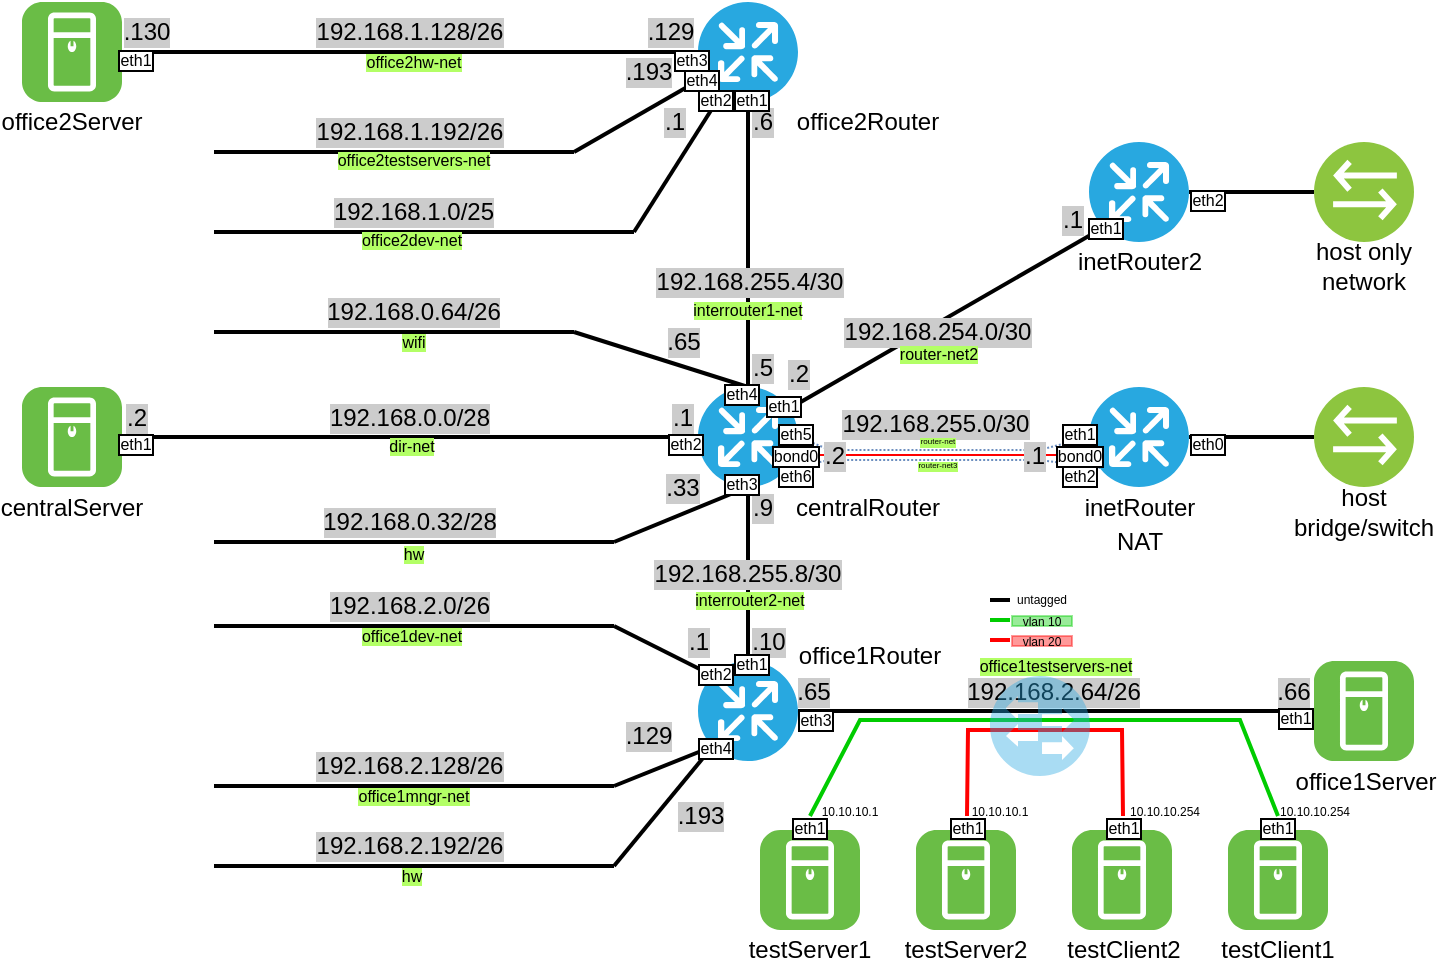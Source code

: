 <mxfile version="11.1.4" type="device"><diagram id="wCOB7Mn3mTyxz99wzJZy" name="Page-1"><mxGraphModel dx="434" dy="327" grid="1" gridSize="5" guides="1" tooltips="1" connect="0" arrows="0" fold="1" page="1" pageScale="1" pageWidth="1169" pageHeight="827" math="0" shadow="0"><root><mxCell id="0"/><mxCell id="1" parent="0"/><mxCell id="ymApKra3f3YogLRzoqyL-28" style="rounded=0;orthogonalLoop=1;jettySize=auto;html=1;exitX=0.9;exitY=0.814;exitDx=0;exitDy=0;exitPerimeter=0;endArrow=none;endFill=0;strokeWidth=1;dashed=1;dashPattern=1 1;fillColor=#dae8fc;strokeColor=#6c8ebf;" parent="1" source="hw27MBPAoqrl_ZvKj2Mf-2" edge="1"><mxGeometry relative="1" as="geometry"><mxPoint x="626.5" y="428.5" as="sourcePoint"/><mxPoint x="775" y="429" as="targetPoint"/><Array as="points"><mxPoint x="640" y="425"/><mxPoint x="745" y="425"/></Array></mxGeometry></mxCell><mxCell id="ymApKra3f3YogLRzoqyL-32" value="" style="endArrow=none;html=1;strokeColor=#FF0000;strokeWidth=1;fontSize=4;" parent="1" source="ymApKra3f3YogLRzoqyL-30" target="ymApKra3f3YogLRzoqyL-31" edge="1"><mxGeometry width="50" height="50" relative="1" as="geometry"><mxPoint x="695" y="485" as="sourcePoint"/><mxPoint x="745" y="435" as="targetPoint"/></mxGeometry></mxCell><mxCell id="hw27MBPAoqrl_ZvKj2Mf-47" style="edgeStyle=none;rounded=0;orthogonalLoop=1;jettySize=auto;html=1;endArrow=none;endFill=0;strokeWidth=2;exitX=0.145;exitY=0.145;exitDx=0;exitDy=0;exitPerimeter=0;" parent="1" source="hw27MBPAoqrl_ZvKj2Mf-4" edge="1"><mxGeometry relative="1" as="geometry"><mxPoint x="532" y="508" as="targetPoint"/><mxPoint x="532" y="468" as="sourcePoint"/></mxGeometry></mxCell><mxCell id="hw27MBPAoqrl_ZvKj2Mf-16" style="edgeStyle=none;rounded=0;orthogonalLoop=1;jettySize=auto;html=1;exitX=1;exitY=0.5;exitDx=0;exitDy=0;exitPerimeter=0;entryX=0;entryY=0.5;entryDx=0;entryDy=0;endArrow=none;endFill=0;strokeWidth=2;" parent="1" source="hw27MBPAoqrl_ZvKj2Mf-1" target="hw27MBPAoqrl_ZvKj2Mf-15" edge="1"><mxGeometry relative="1" as="geometry"/></mxCell><mxCell id="hw27MBPAoqrl_ZvKj2Mf-1" value="" style="verticalLabelPosition=bottom;html=1;fillColor=#28A8E0;verticalAlign=top;points=[[0.145,0.145,0],[0.856,0.145,0],[0.855,0.855,0],[0.145,0.855,0],[0.5,0,0], [1,0.5,0], [0.5,1,0],[0,0.5,0]];pointerEvents=1;align=center;shape=mxgraph.cisco_safe.capability.routing;" parent="1" vertex="1"><mxGeometry x="769.5" y="388.5" width="50" height="50" as="geometry"/></mxCell><mxCell id="hw27MBPAoqrl_ZvKj2Mf-8" style="rounded=0;orthogonalLoop=1;jettySize=auto;html=1;exitX=1;exitY=0.5;exitDx=0;exitDy=0;exitPerimeter=0;entryX=0;entryY=0.5;entryDx=0;entryDy=0;entryPerimeter=0;endArrow=none;endFill=0;strokeWidth=1;dashed=1;dashPattern=1 1;fillColor=#dae8fc;strokeColor=#6c8ebf;" parent="1" source="hw27MBPAoqrl_ZvKj2Mf-2" target="hw27MBPAoqrl_ZvKj2Mf-1" edge="1"><mxGeometry relative="1" as="geometry"><Array as="points"><mxPoint x="640" y="420"/><mxPoint x="745" y="420"/></Array></mxGeometry></mxCell><mxCell id="hw27MBPAoqrl_ZvKj2Mf-9" style="edgeStyle=none;rounded=0;orthogonalLoop=1;jettySize=auto;html=1;exitX=0.5;exitY=0;exitDx=0;exitDy=0;exitPerimeter=0;entryX=0.5;entryY=1;entryDx=0;entryDy=0;entryPerimeter=0;endArrow=none;endFill=0;strokeWidth=2;" parent="1" source="hw27MBPAoqrl_ZvKj2Mf-2" target="hw27MBPAoqrl_ZvKj2Mf-3" edge="1"><mxGeometry relative="1" as="geometry"/></mxCell><mxCell id="hw27MBPAoqrl_ZvKj2Mf-10" style="edgeStyle=none;rounded=0;orthogonalLoop=1;jettySize=auto;html=1;exitX=0.5;exitY=1;exitDx=0;exitDy=0;exitPerimeter=0;entryX=0.5;entryY=0;entryDx=0;entryDy=0;entryPerimeter=0;endArrow=none;endFill=0;strokeWidth=2;" parent="1" source="hw27MBPAoqrl_ZvKj2Mf-2" target="hw27MBPAoqrl_ZvKj2Mf-4" edge="1"><mxGeometry relative="1" as="geometry"/></mxCell><mxCell id="hw27MBPAoqrl_ZvKj2Mf-11" style="edgeStyle=none;rounded=0;orthogonalLoop=1;jettySize=auto;html=1;exitX=0;exitY=0.5;exitDx=0;exitDy=0;exitPerimeter=0;entryX=1;entryY=0.5;entryDx=0;entryDy=0;entryPerimeter=0;endArrow=none;endFill=0;strokeWidth=2;" parent="1" source="hw27MBPAoqrl_ZvKj2Mf-2" target="hw27MBPAoqrl_ZvKj2Mf-5" edge="1"><mxGeometry relative="1" as="geometry"/></mxCell><mxCell id="hw27MBPAoqrl_ZvKj2Mf-39" style="edgeStyle=none;rounded=0;orthogonalLoop=1;jettySize=auto;html=1;endArrow=none;endFill=0;strokeWidth=2;exitX=0.5;exitY=0;exitDx=0;exitDy=0;exitPerimeter=0;" parent="1" source="hw27MBPAoqrl_ZvKj2Mf-2" edge="1"><mxGeometry relative="1" as="geometry"><mxPoint x="512" y="361" as="targetPoint"/></mxGeometry></mxCell><mxCell id="hw27MBPAoqrl_ZvKj2Mf-40" style="edgeStyle=none;rounded=0;orthogonalLoop=1;jettySize=auto;html=1;endArrow=none;endFill=0;strokeWidth=2;exitX=0.5;exitY=1;exitDx=0;exitDy=0;exitPerimeter=0;" parent="1" source="hw27MBPAoqrl_ZvKj2Mf-2" edge="1"><mxGeometry relative="1" as="geometry"><mxPoint x="532" y="466" as="targetPoint"/></mxGeometry></mxCell><mxCell id="31sORAovR5N-YYsuHTRW-7" style="edgeStyle=none;rounded=0;orthogonalLoop=1;jettySize=auto;html=1;endArrow=none;endFill=0;strokeWidth=2;entryX=0.145;entryY=0.855;entryDx=0;entryDy=0;entryPerimeter=0;exitX=0.352;exitY=0.903;exitDx=0;exitDy=0;exitPerimeter=0;" parent="1" source="hw27MBPAoqrl_ZvKj2Mf-78" target="31sORAovR5N-YYsuHTRW-1" edge="1"><mxGeometry relative="1" as="geometry"><mxPoint x="635" y="385" as="targetPoint"/></mxGeometry></mxCell><mxCell id="hw27MBPAoqrl_ZvKj2Mf-2" value="" style="verticalLabelPosition=bottom;html=1;fillColor=#28A8E0;verticalAlign=top;points=[[0.145,0.145,0],[0.856,0.145,0],[0.855,0.855,0],[0.145,0.855,0],[0.5,0,0], [1,0.5,0], [0.5,1,0],[0,0.5,0]];pointerEvents=1;align=center;shape=mxgraph.cisco_safe.capability.routing;" parent="1" vertex="1"><mxGeometry x="574" y="388.5" width="50" height="50" as="geometry"/></mxCell><mxCell id="hw27MBPAoqrl_ZvKj2Mf-13" style="edgeStyle=none;rounded=0;orthogonalLoop=1;jettySize=auto;html=1;exitX=0;exitY=0.5;exitDx=0;exitDy=0;exitPerimeter=0;entryX=1;entryY=0.5;entryDx=0;entryDy=0;entryPerimeter=0;endArrow=none;endFill=0;strokeWidth=2;" parent="1" source="hw27MBPAoqrl_ZvKj2Mf-3" target="hw27MBPAoqrl_ZvKj2Mf-6" edge="1"><mxGeometry relative="1" as="geometry"/></mxCell><mxCell id="hw27MBPAoqrl_ZvKj2Mf-3" value="" style="verticalLabelPosition=bottom;html=1;fillColor=#28A8E0;verticalAlign=top;points=[[0.145,0.145,0],[0.856,0.145,0],[0.855,0.855,0],[0.145,0.855,0],[0.5,0,0], [1,0.5,0], [0.5,1,0],[0,0.5,0]];pointerEvents=1;align=center;shape=mxgraph.cisco_safe.capability.routing;" parent="1" vertex="1"><mxGeometry x="574" y="196" width="50" height="50" as="geometry"/></mxCell><mxCell id="hw27MBPAoqrl_ZvKj2Mf-12" style="edgeStyle=none;rounded=0;orthogonalLoop=1;jettySize=auto;html=1;exitX=1;exitY=0.5;exitDx=0;exitDy=0;exitPerimeter=0;endArrow=none;endFill=0;strokeWidth=2;entryX=0;entryY=0.5;entryDx=0;entryDy=0;entryPerimeter=0;" parent="1" source="hw27MBPAoqrl_ZvKj2Mf-4" target="hw27MBPAoqrl_ZvKj2Mf-7" edge="1"><mxGeometry relative="1" as="geometry"><mxPoint x="715" y="550" as="targetPoint"/></mxGeometry></mxCell><mxCell id="hw27MBPAoqrl_ZvKj2Mf-4" value="" style="verticalLabelPosition=bottom;html=1;fillColor=#28A8E0;verticalAlign=top;points=[[0.145,0.145,0],[0.856,0.145,0],[0.855,0.855,0],[0.145,0.855,0],[0.5,0,0], [1,0.5,0], [0.5,1,0],[0,0.5,0]];pointerEvents=1;align=center;shape=mxgraph.cisco_safe.capability.routing;" parent="1" vertex="1"><mxGeometry x="574" y="525.5" width="50" height="50" as="geometry"/></mxCell><mxCell id="hw27MBPAoqrl_ZvKj2Mf-5" value="" style="verticalLabelPosition=bottom;html=1;fillColor=#6ABD46;verticalAlign=top;align=center;points=[[0.06,0.06,0],[0.94,0.06,0],[0.94,0.94,0],[0.06,0.94,0],[0.25,0,0],[0.5,0,0],[0.75,0,0],[1,0.25,0],[1,0.5,0],[1,0.75,0],[0.75,1,0],[0.5,1,0],[0.25,1,0],[0,0.75,0],[0,0.5,0],[0,0.25,0]];pointerEvents=1;shape=mxgraph.cisco_safe.architecture.server;" parent="1" vertex="1"><mxGeometry x="236" y="388.5" width="50" height="50" as="geometry"/></mxCell><mxCell id="hw27MBPAoqrl_ZvKj2Mf-6" value="" style="verticalLabelPosition=bottom;html=1;fillColor=#6ABD46;verticalAlign=top;align=center;points=[[0.06,0.06,0],[0.94,0.06,0],[0.94,0.94,0],[0.06,0.94,0],[0.25,0,0],[0.5,0,0],[0.75,0,0],[1,0.25,0],[1,0.5,0],[1,0.75,0],[0.75,1,0],[0.5,1,0],[0.25,1,0],[0,0.75,0],[0,0.5,0],[0,0.25,0]];pointerEvents=1;shape=mxgraph.cisco_safe.architecture.server;" parent="1" vertex="1"><mxGeometry x="236" y="196" width="50" height="50" as="geometry"/></mxCell><mxCell id="hw27MBPAoqrl_ZvKj2Mf-7" value="" style="verticalLabelPosition=bottom;html=1;fillColor=#6ABD46;verticalAlign=top;align=center;points=[[0.06,0.06,0],[0.94,0.06,0],[0.94,0.94,0],[0.06,0.94,0],[0.25,0,0],[0.5,0,0],[0.75,0,0],[1,0.25,0],[1,0.5,0],[1,0.75,0],[0.75,1,0],[0.5,1,0],[0.25,1,0],[0,0.75,0],[0,0.5,0],[0,0.25,0]];pointerEvents=1;shape=mxgraph.cisco_safe.architecture.server;" parent="1" vertex="1"><mxGeometry x="882" y="525.5" width="50" height="50" as="geometry"/></mxCell><mxCell id="hw27MBPAoqrl_ZvKj2Mf-15" value="" style="aspect=fixed;perimeter=ellipsePerimeter;html=1;align=center;shadow=0;dashed=0;fontColor=#4277BB;labelBackgroundColor=#ffffff;fontSize=12;spacingTop=3;image;image=img/lib/ibm/vpc/Bridge.svg;" parent="1" vertex="1"><mxGeometry x="882" y="388.5" width="50" height="50" as="geometry"/></mxCell><mxCell id="hw27MBPAoqrl_ZvKj2Mf-17" value="inetRouter" style="text;html=1;strokeColor=none;fillColor=none;align=center;verticalAlign=middle;whiteSpace=wrap;rounded=0;" parent="1" vertex="1"><mxGeometry x="759.5" y="438.5" width="70" height="20" as="geometry"/></mxCell><mxCell id="hw27MBPAoqrl_ZvKj2Mf-18" value="centralRouter" style="text;html=1;strokeColor=none;fillColor=none;align=center;verticalAlign=middle;whiteSpace=wrap;rounded=0;" parent="1" vertex="1"><mxGeometry x="624" y="438.5" width="70" height="20" as="geometry"/></mxCell><mxCell id="hw27MBPAoqrl_ZvKj2Mf-19" value="office1Router" style="text;html=1;strokeColor=none;fillColor=none;align=center;verticalAlign=middle;whiteSpace=wrap;rounded=0;" parent="1" vertex="1"><mxGeometry x="624.5" y="513" width="70" height="20" as="geometry"/></mxCell><mxCell id="hw27MBPAoqrl_ZvKj2Mf-20" value="office2Router" style="text;html=1;strokeColor=none;fillColor=none;align=center;verticalAlign=middle;whiteSpace=wrap;rounded=0;" parent="1" vertex="1"><mxGeometry x="624" y="246" width="70" height="20" as="geometry"/></mxCell><mxCell id="hw27MBPAoqrl_ZvKj2Mf-21" value="centralServer" style="text;html=1;strokeColor=none;fillColor=none;align=center;verticalAlign=middle;whiteSpace=wrap;rounded=0;" parent="1" vertex="1"><mxGeometry x="226" y="438.5" width="70" height="20" as="geometry"/></mxCell><mxCell id="hw27MBPAoqrl_ZvKj2Mf-22" value="office2Server" style="text;html=1;strokeColor=none;fillColor=none;align=center;verticalAlign=middle;whiteSpace=wrap;rounded=0;" parent="1" vertex="1"><mxGeometry x="226" y="246" width="70" height="20" as="geometry"/></mxCell><mxCell id="hw27MBPAoqrl_ZvKj2Mf-23" value="office1Server" style="text;html=1;strokeColor=none;fillColor=none;align=center;verticalAlign=middle;whiteSpace=wrap;rounded=0;" parent="1" vertex="1"><mxGeometry x="873" y="575.5" width="70" height="20" as="geometry"/></mxCell><mxCell id="hw27MBPAoqrl_ZvKj2Mf-24" value="NAT" style="text;html=1;strokeColor=none;fillColor=none;align=center;verticalAlign=middle;whiteSpace=wrap;rounded=0;" parent="1" vertex="1"><mxGeometry x="759.5" y="456" width="70" height="20" as="geometry"/></mxCell><mxCell id="hw27MBPAoqrl_ZvKj2Mf-25" value="192.168.255.0/30" style="text;html=1;strokeColor=none;fillColor=none;align=center;verticalAlign=middle;whiteSpace=wrap;rounded=0;labelBackgroundColor=#CCCCCC;" parent="1" vertex="1"><mxGeometry x="642.5" y="396.5" width="100" height="20" as="geometry"/></mxCell><mxCell id="hw27MBPAoqrl_ZvKj2Mf-26" value=".1" style="text;html=1;strokeColor=none;fillColor=none;align=center;verticalAlign=middle;whiteSpace=wrap;rounded=0;labelBackgroundColor=#CCCCCC;" parent="1" vertex="1"><mxGeometry x="735" y="412.5" width="15" height="20" as="geometry"/></mxCell><mxCell id="hw27MBPAoqrl_ZvKj2Mf-28" value=".2" style="text;html=1;strokeColor=none;fillColor=none;align=center;verticalAlign=middle;whiteSpace=wrap;rounded=0;labelBackgroundColor=#CCCCCC;" parent="1" vertex="1"><mxGeometry x="635" y="412.5" width="15" height="20" as="geometry"/></mxCell><mxCell id="hw27MBPAoqrl_ZvKj2Mf-29" value="192.168.255.4/30" style="text;html=1;strokeColor=none;fillColor=none;align=center;verticalAlign=middle;whiteSpace=wrap;rounded=0;labelBackgroundColor=#CCCCCC;" parent="1" vertex="1"><mxGeometry x="549.5" y="326" width="100" height="20" as="geometry"/></mxCell><mxCell id="hw27MBPAoqrl_ZvKj2Mf-30" value="192.168.255.8/30" style="text;html=1;strokeColor=none;fillColor=none;align=center;verticalAlign=middle;whiteSpace=wrap;rounded=0;labelBackgroundColor=#CCCCCC;" parent="1" vertex="1"><mxGeometry x="549" y="472" width="100" height="20" as="geometry"/></mxCell><mxCell id="hw27MBPAoqrl_ZvKj2Mf-31" value=".5" style="text;html=1;strokeColor=none;fillColor=none;align=center;verticalAlign=middle;whiteSpace=wrap;rounded=0;labelBackgroundColor=#CCCCCC;" parent="1" vertex="1"><mxGeometry x="599" y="368.5" width="15" height="20" as="geometry"/></mxCell><mxCell id="hw27MBPAoqrl_ZvKj2Mf-32" value=".9" style="text;html=1;strokeColor=none;fillColor=none;align=center;verticalAlign=middle;whiteSpace=wrap;rounded=0;labelBackgroundColor=#CCCCCC;" parent="1" vertex="1"><mxGeometry x="599" y="438.5" width="15" height="20" as="geometry"/></mxCell><mxCell id="hw27MBPAoqrl_ZvKj2Mf-33" value=".10" style="text;html=1;strokeColor=none;fillColor=none;align=center;verticalAlign=middle;whiteSpace=wrap;rounded=0;labelBackgroundColor=#CCCCCC;" parent="1" vertex="1"><mxGeometry x="602" y="505.5" width="15" height="20" as="geometry"/></mxCell><mxCell id="hw27MBPAoqrl_ZvKj2Mf-34" value=".6" style="text;html=1;strokeColor=none;fillColor=none;align=center;verticalAlign=middle;whiteSpace=wrap;rounded=0;labelBackgroundColor=#CCCCCC;" parent="1" vertex="1"><mxGeometry x="599" y="246" width="15" height="20" as="geometry"/></mxCell><mxCell id="hw27MBPAoqrl_ZvKj2Mf-35" value=".1" style="text;html=1;strokeColor=none;fillColor=none;align=center;verticalAlign=middle;whiteSpace=wrap;rounded=0;labelBackgroundColor=#CCCCCC;" parent="1" vertex="1"><mxGeometry x="559" y="393.5" width="15" height="20" as="geometry"/></mxCell><mxCell id="hw27MBPAoqrl_ZvKj2Mf-36" value=".2" style="text;html=1;strokeColor=none;fillColor=none;align=center;verticalAlign=middle;whiteSpace=wrap;rounded=0;labelBackgroundColor=#CCCCCC;" parent="1" vertex="1"><mxGeometry x="286" y="393.5" width="15" height="20" as="geometry"/></mxCell><mxCell id="hw27MBPAoqrl_ZvKj2Mf-37" value="192.168.0.0/28" style="text;html=1;strokeColor=none;fillColor=none;align=center;verticalAlign=middle;whiteSpace=wrap;rounded=0;labelBackgroundColor=#CCCCCC;" parent="1" vertex="1"><mxGeometry x="380" y="396" width="100" height="15" as="geometry"/></mxCell><mxCell id="hw27MBPAoqrl_ZvKj2Mf-41" style="edgeStyle=none;rounded=0;orthogonalLoop=1;jettySize=auto;html=1;endArrow=none;endFill=0;strokeWidth=2;" parent="1" edge="1"><mxGeometry relative="1" as="geometry"><mxPoint x="332" y="361" as="targetPoint"/><mxPoint x="512" y="361" as="sourcePoint"/></mxGeometry></mxCell><mxCell id="hw27MBPAoqrl_ZvKj2Mf-42" style="edgeStyle=none;rounded=0;orthogonalLoop=1;jettySize=auto;html=1;endArrow=none;endFill=0;strokeWidth=2;" parent="1" edge="1"><mxGeometry relative="1" as="geometry"><mxPoint x="332" y="466" as="targetPoint"/><mxPoint x="532" y="466" as="sourcePoint"/></mxGeometry></mxCell><mxCell id="hw27MBPAoqrl_ZvKj2Mf-43" value="192.168.0.32/28" style="text;html=1;strokeColor=none;fillColor=none;align=center;verticalAlign=middle;whiteSpace=wrap;rounded=0;labelBackgroundColor=#CCCCCC;" parent="1" vertex="1"><mxGeometry x="380" y="446" width="100" height="20" as="geometry"/></mxCell><mxCell id="hw27MBPAoqrl_ZvKj2Mf-44" value="192.168.0.64/26" style="text;html=1;strokeColor=none;fillColor=none;align=center;verticalAlign=middle;whiteSpace=wrap;rounded=0;labelBackgroundColor=#CCCCCC;" parent="1" vertex="1"><mxGeometry x="382" y="341" width="100" height="20" as="geometry"/></mxCell><mxCell id="hw27MBPAoqrl_ZvKj2Mf-45" value=".33" style="text;html=1;strokeColor=none;fillColor=none;align=center;verticalAlign=middle;whiteSpace=wrap;rounded=0;labelBackgroundColor=#CCCCCC;" parent="1" vertex="1"><mxGeometry x="559" y="428.5" width="15" height="20" as="geometry"/></mxCell><mxCell id="hw27MBPAoqrl_ZvKj2Mf-46" value=".65" style="text;html=1;strokeColor=none;fillColor=none;align=center;verticalAlign=middle;whiteSpace=wrap;rounded=0;labelBackgroundColor=#CCCCCC;" parent="1" vertex="1"><mxGeometry x="557.5" y="356" width="18" height="20" as="geometry"/></mxCell><mxCell id="hw27MBPAoqrl_ZvKj2Mf-48" value="192.168.2.64/26" style="text;html=1;strokeColor=none;fillColor=none;align=center;verticalAlign=middle;whiteSpace=wrap;rounded=0;labelBackgroundColor=#CCCCCC;" parent="1" vertex="1"><mxGeometry x="702" y="530.5" width="100" height="20" as="geometry"/></mxCell><mxCell id="hw27MBPAoqrl_ZvKj2Mf-49" value=".65" style="text;html=1;strokeColor=none;fillColor=none;align=center;verticalAlign=middle;whiteSpace=wrap;rounded=0;labelBackgroundColor=#CCCCCC;" parent="1" vertex="1"><mxGeometry x="621.5" y="531" width="20" height="20" as="geometry"/></mxCell><mxCell id="hw27MBPAoqrl_ZvKj2Mf-50" value=".66" style="text;html=1;strokeColor=none;fillColor=none;align=center;verticalAlign=middle;whiteSpace=wrap;rounded=0;labelBackgroundColor=#CCCCCC;" parent="1" vertex="1"><mxGeometry x="862" y="531" width="20" height="20" as="geometry"/></mxCell><mxCell id="hw27MBPAoqrl_ZvKj2Mf-51" style="edgeStyle=none;rounded=0;orthogonalLoop=1;jettySize=auto;html=1;endArrow=none;endFill=0;strokeWidth=2;" parent="1" edge="1"><mxGeometry relative="1" as="geometry"><mxPoint x="332" y="508" as="targetPoint"/><mxPoint x="532" y="508" as="sourcePoint"/></mxGeometry></mxCell><mxCell id="hw27MBPAoqrl_ZvKj2Mf-52" value="192.168.2.0/26" style="text;html=1;strokeColor=none;fillColor=none;align=center;verticalAlign=middle;whiteSpace=wrap;rounded=0;labelBackgroundColor=#CCCCCC;" parent="1" vertex="1"><mxGeometry x="380" y="488" width="100" height="20" as="geometry"/></mxCell><mxCell id="hw27MBPAoqrl_ZvKj2Mf-53" value=".1" style="text;html=1;strokeColor=none;fillColor=none;align=center;verticalAlign=middle;whiteSpace=wrap;rounded=0;labelBackgroundColor=#CCCCCC;" parent="1" vertex="1"><mxGeometry x="566.5" y="505.5" width="15" height="20" as="geometry"/></mxCell><mxCell id="hw27MBPAoqrl_ZvKj2Mf-54" style="edgeStyle=none;rounded=0;orthogonalLoop=1;jettySize=auto;html=1;endArrow=none;endFill=0;strokeWidth=2;exitX=0.145;exitY=0.855;exitDx=0;exitDy=0;exitPerimeter=0;" parent="1" source="hw27MBPAoqrl_ZvKj2Mf-4" edge="1"><mxGeometry relative="1" as="geometry"><mxPoint x="532" y="588" as="targetPoint"/><mxPoint x="562" y="568" as="sourcePoint"/></mxGeometry></mxCell><mxCell id="hw27MBPAoqrl_ZvKj2Mf-55" style="edgeStyle=none;rounded=0;orthogonalLoop=1;jettySize=auto;html=1;endArrow=none;endFill=0;strokeWidth=2;" parent="1" edge="1"><mxGeometry relative="1" as="geometry"><mxPoint x="332" y="588" as="targetPoint"/><mxPoint x="532" y="588" as="sourcePoint"/></mxGeometry></mxCell><mxCell id="hw27MBPAoqrl_ZvKj2Mf-56" value="192.168.2.128/26" style="text;html=1;strokeColor=none;fillColor=none;align=center;verticalAlign=middle;whiteSpace=wrap;rounded=0;labelBackgroundColor=#CCCCCC;" parent="1" vertex="1"><mxGeometry x="380" y="568" width="100" height="20" as="geometry"/></mxCell><mxCell id="hw27MBPAoqrl_ZvKj2Mf-57" style="edgeStyle=none;rounded=0;orthogonalLoop=1;jettySize=auto;html=1;endArrow=none;endFill=0;strokeWidth=2;" parent="1" edge="1"><mxGeometry relative="1" as="geometry"><mxPoint x="332" y="628" as="targetPoint"/><mxPoint x="532" y="628" as="sourcePoint"/></mxGeometry></mxCell><mxCell id="hw27MBPAoqrl_ZvKj2Mf-58" value="192.168.2.192/26" style="text;html=1;strokeColor=none;fillColor=none;align=center;verticalAlign=middle;whiteSpace=wrap;rounded=0;labelBackgroundColor=#CCCCCC;" parent="1" vertex="1"><mxGeometry x="380" y="608" width="100" height="20" as="geometry"/></mxCell><mxCell id="hw27MBPAoqrl_ZvKj2Mf-59" style="edgeStyle=none;rounded=0;orthogonalLoop=1;jettySize=auto;html=1;endArrow=none;endFill=0;strokeWidth=2;exitX=0.145;exitY=0.855;exitDx=0;exitDy=0;exitPerimeter=0;" parent="1" source="hw27MBPAoqrl_ZvKj2Mf-4" edge="1"><mxGeometry relative="1" as="geometry"><mxPoint x="532" y="628" as="targetPoint"/><mxPoint x="579" y="569.493" as="sourcePoint"/></mxGeometry></mxCell><mxCell id="hw27MBPAoqrl_ZvKj2Mf-60" value=".129" style="text;html=1;strokeColor=none;fillColor=none;align=center;verticalAlign=middle;whiteSpace=wrap;rounded=0;labelBackgroundColor=#CCCCCC;" parent="1" vertex="1"><mxGeometry x="537" y="553" width="25" height="20" as="geometry"/></mxCell><mxCell id="hw27MBPAoqrl_ZvKj2Mf-61" value=".193" style="text;html=1;strokeColor=none;fillColor=none;align=center;verticalAlign=middle;whiteSpace=wrap;rounded=0;labelBackgroundColor=#CCCCCC;" parent="1" vertex="1"><mxGeometry x="563" y="593" width="25" height="20" as="geometry"/></mxCell><mxCell id="hw27MBPAoqrl_ZvKj2Mf-62" value="192.168.1.128/26" style="text;html=1;strokeColor=none;fillColor=none;align=center;verticalAlign=middle;whiteSpace=wrap;rounded=0;labelBackgroundColor=#CCCCCC;" parent="1" vertex="1"><mxGeometry x="380" y="201" width="100" height="20" as="geometry"/></mxCell><mxCell id="hw27MBPAoqrl_ZvKj2Mf-63" value=".129" style="text;html=1;strokeColor=none;fillColor=none;align=center;verticalAlign=middle;whiteSpace=wrap;rounded=0;labelBackgroundColor=#CCCCCC;" parent="1" vertex="1"><mxGeometry x="547" y="201" width="27" height="20" as="geometry"/></mxCell><mxCell id="hw27MBPAoqrl_ZvKj2Mf-64" value=".130" style="text;html=1;strokeColor=none;fillColor=none;align=center;verticalAlign=middle;whiteSpace=wrap;rounded=0;labelBackgroundColor=#CCCCCC;" parent="1" vertex="1"><mxGeometry x="286" y="201" width="25" height="20" as="geometry"/></mxCell><mxCell id="hw27MBPAoqrl_ZvKj2Mf-65" style="edgeStyle=none;rounded=0;orthogonalLoop=1;jettySize=auto;html=1;endArrow=none;endFill=0;strokeWidth=2;" parent="1" source="hw27MBPAoqrl_ZvKj2Mf-3" edge="1"><mxGeometry relative="1" as="geometry"><mxPoint x="512" y="271" as="targetPoint"/><mxPoint x="574" y="237.149" as="sourcePoint"/></mxGeometry></mxCell><mxCell id="hw27MBPAoqrl_ZvKj2Mf-66" style="edgeStyle=none;rounded=0;orthogonalLoop=1;jettySize=auto;html=1;endArrow=none;endFill=0;strokeWidth=2;" parent="1" edge="1"><mxGeometry relative="1" as="geometry"><mxPoint x="332" y="271" as="targetPoint"/><mxPoint x="512" y="271" as="sourcePoint"/></mxGeometry></mxCell><mxCell id="hw27MBPAoqrl_ZvKj2Mf-67" value="192.168.1.0/25" style="text;html=1;strokeColor=none;fillColor=none;align=center;verticalAlign=middle;whiteSpace=wrap;rounded=0;labelBackgroundColor=#CCCCCC;" parent="1" vertex="1"><mxGeometry x="382" y="293.5" width="100" height="15" as="geometry"/></mxCell><mxCell id="hw27MBPAoqrl_ZvKj2Mf-68" value=".1" style="text;html=1;strokeColor=none;fillColor=none;align=center;verticalAlign=middle;whiteSpace=wrap;rounded=0;labelBackgroundColor=#CCCCCC;" parent="1" vertex="1"><mxGeometry x="554.5" y="246" width="15" height="20" as="geometry"/></mxCell><mxCell id="hw27MBPAoqrl_ZvKj2Mf-69" value="192.168.1.192/26" style="text;html=1;strokeColor=none;fillColor=none;align=center;verticalAlign=middle;whiteSpace=wrap;rounded=0;labelBackgroundColor=#CCCCCC;" parent="1" vertex="1"><mxGeometry x="380" y="253.5" width="100" height="15" as="geometry"/></mxCell><mxCell id="hw27MBPAoqrl_ZvKj2Mf-70" style="edgeStyle=none;rounded=0;orthogonalLoop=1;jettySize=auto;html=1;endArrow=none;endFill=0;strokeWidth=2;" parent="1" edge="1"><mxGeometry relative="1" as="geometry"><mxPoint x="332" y="311" as="targetPoint"/><mxPoint x="542" y="311" as="sourcePoint"/></mxGeometry></mxCell><mxCell id="hw27MBPAoqrl_ZvKj2Mf-71" style="edgeStyle=none;rounded=0;orthogonalLoop=1;jettySize=auto;html=1;endArrow=none;endFill=0;strokeWidth=2;" parent="1" source="hw27MBPAoqrl_ZvKj2Mf-3" edge="1"><mxGeometry relative="1" as="geometry"><mxPoint x="542" y="311" as="targetPoint"/><mxPoint x="582.714" y="248.5" as="sourcePoint"/></mxGeometry></mxCell><mxCell id="hw27MBPAoqrl_ZvKj2Mf-72" value=".193" style="text;html=1;strokeColor=none;fillColor=none;align=center;verticalAlign=middle;whiteSpace=wrap;rounded=0;labelBackgroundColor=#CCCCCC;" parent="1" vertex="1"><mxGeometry x="542" y="221" width="15" height="20" as="geometry"/></mxCell><mxCell id="hw27MBPAoqrl_ZvKj2Mf-74" value="host bridge/switch" style="text;html=1;strokeColor=none;fillColor=none;align=center;verticalAlign=middle;whiteSpace=wrap;rounded=0;" parent="1" vertex="1"><mxGeometry x="872" y="438.5" width="70" height="25" as="geometry"/></mxCell><mxCell id="hw27MBPAoqrl_ZvKj2Mf-76" value="eth1" style="text;html=1;strokeColor=none;fillColor=none;align=center;verticalAlign=middle;whiteSpace=wrap;rounded=0;labelBackgroundColor=#ffffff;labelBorderColor=#000000;fontSize=8;spacing=0;" parent="1" vertex="1"><mxGeometry x="756" y="406" width="18" height="12" as="geometry"/></mxCell><mxCell id="hw27MBPAoqrl_ZvKj2Mf-77" value="eth0" style="text;html=1;strokeColor=none;fillColor=none;align=center;verticalAlign=middle;whiteSpace=wrap;rounded=0;labelBackgroundColor=#ffffff;labelBorderColor=#000000;fontSize=8;spacing=0;" parent="1" vertex="1"><mxGeometry x="819.5" y="411" width="18" height="12" as="geometry"/></mxCell><mxCell id="hw27MBPAoqrl_ZvKj2Mf-78" value="eth1" style="text;html=1;strokeColor=none;fillColor=none;align=center;verticalAlign=middle;whiteSpace=wrap;rounded=0;labelBackgroundColor=#ffffff;labelBorderColor=#000000;fontSize=8;spacing=0;" parent="1" vertex="1"><mxGeometry x="608" y="391.5" width="18" height="12" as="geometry"/></mxCell><mxCell id="hw27MBPAoqrl_ZvKj2Mf-79" value="eth2" style="text;html=1;strokeColor=none;fillColor=none;align=center;verticalAlign=middle;whiteSpace=wrap;rounded=0;labelBackgroundColor=#ffffff;labelBorderColor=#000000;fontSize=8;spacing=0;" parent="1" vertex="1"><mxGeometry x="559" y="411" width="18" height="12" as="geometry"/></mxCell><mxCell id="hw27MBPAoqrl_ZvKj2Mf-80" value="eth3" style="text;html=1;strokeColor=none;fillColor=none;align=center;verticalAlign=middle;whiteSpace=wrap;rounded=0;labelBackgroundColor=#ffffff;labelBorderColor=#000000;fontSize=8;spacing=0;" parent="1" vertex="1"><mxGeometry x="587" y="431" width="18" height="12" as="geometry"/></mxCell><mxCell id="hw27MBPAoqrl_ZvKj2Mf-81" value="eth4" style="text;html=1;strokeColor=none;fillColor=none;align=center;verticalAlign=middle;whiteSpace=wrap;rounded=0;labelBackgroundColor=#ffffff;labelBorderColor=#000000;fontSize=8;spacing=0;" parent="1" vertex="1"><mxGeometry x="587" y="386" width="18" height="12" as="geometry"/></mxCell><mxCell id="hw27MBPAoqrl_ZvKj2Mf-82" value="eth1" style="text;html=1;strokeColor=none;fillColor=none;align=center;verticalAlign=middle;whiteSpace=wrap;rounded=0;labelBackgroundColor=#ffffff;labelBorderColor=#000000;fontSize=8;spacing=0;" parent="1" vertex="1"><mxGeometry x="283.5" y="411" width="18" height="12" as="geometry"/></mxCell><mxCell id="hw27MBPAoqrl_ZvKj2Mf-83" value="eth1" style="text;html=1;strokeColor=none;fillColor=none;align=center;verticalAlign=middle;whiteSpace=wrap;rounded=0;labelBackgroundColor=#ffffff;labelBorderColor=#000000;fontSize=8;spacing=0;" parent="1" vertex="1"><mxGeometry x="591.5" y="238.5" width="18" height="12" as="geometry"/></mxCell><mxCell id="hw27MBPAoqrl_ZvKj2Mf-84" value="eth2" style="text;html=1;strokeColor=none;fillColor=none;align=center;verticalAlign=middle;whiteSpace=wrap;rounded=0;labelBackgroundColor=#ffffff;labelBorderColor=#000000;fontSize=8;spacing=0;" parent="1" vertex="1"><mxGeometry x="573.5" y="238.5" width="18" height="12" as="geometry"/></mxCell><mxCell id="hw27MBPAoqrl_ZvKj2Mf-85" value="eth3" style="text;html=1;strokeColor=none;fillColor=none;align=center;verticalAlign=middle;whiteSpace=wrap;rounded=0;labelBackgroundColor=#ffffff;labelBorderColor=#000000;fontSize=8;spacing=0;" parent="1" vertex="1"><mxGeometry x="562" y="218.5" width="18" height="12" as="geometry"/></mxCell><mxCell id="hw27MBPAoqrl_ZvKj2Mf-86" value="eth4" style="text;html=1;strokeColor=none;fillColor=none;align=center;verticalAlign=middle;whiteSpace=wrap;rounded=0;labelBackgroundColor=#ffffff;labelBorderColor=#000000;fontSize=8;spacing=0;" parent="1" vertex="1"><mxGeometry x="567" y="228.5" width="18" height="12" as="geometry"/></mxCell><mxCell id="hw27MBPAoqrl_ZvKj2Mf-88" value="eth1" style="text;html=1;strokeColor=none;fillColor=none;align=center;verticalAlign=middle;whiteSpace=wrap;rounded=0;labelBackgroundColor=#ffffff;labelBorderColor=#000000;fontSize=8;spacing=0;" parent="1" vertex="1"><mxGeometry x="283.5" y="218.5" width="18" height="12" as="geometry"/></mxCell><mxCell id="hw27MBPAoqrl_ZvKj2Mf-89" value="eth1" style="text;html=1;strokeColor=none;fillColor=none;align=center;verticalAlign=middle;whiteSpace=wrap;rounded=0;labelBackgroundColor=#ffffff;labelBorderColor=#000000;fontSize=8;spacing=0;" parent="1" vertex="1"><mxGeometry x="592" y="521" width="18" height="12" as="geometry"/></mxCell><mxCell id="hw27MBPAoqrl_ZvKj2Mf-90" value="eth2" style="text;html=1;strokeColor=none;fillColor=none;align=center;verticalAlign=middle;whiteSpace=wrap;rounded=0;labelBackgroundColor=#ffffff;labelBorderColor=#000000;fontSize=8;spacing=0;" parent="1" vertex="1"><mxGeometry x="574" y="526" width="18" height="12" as="geometry"/></mxCell><mxCell id="hw27MBPAoqrl_ZvKj2Mf-91" value="eth3" style="text;html=1;strokeColor=none;fillColor=none;align=center;verticalAlign=middle;whiteSpace=wrap;rounded=0;labelBackgroundColor=#ffffff;labelBorderColor=#000000;fontSize=8;spacing=0;" parent="1" vertex="1"><mxGeometry x="624" y="549" width="18" height="12" as="geometry"/></mxCell><mxCell id="hw27MBPAoqrl_ZvKj2Mf-92" value="eth4" style="text;html=1;strokeColor=none;fillColor=none;align=center;verticalAlign=middle;whiteSpace=wrap;rounded=0;labelBackgroundColor=#ffffff;labelBorderColor=#000000;fontSize=8;spacing=0;" parent="1" vertex="1"><mxGeometry x="574" y="563" width="18" height="12" as="geometry"/></mxCell><mxCell id="hw27MBPAoqrl_ZvKj2Mf-93" value="eth1" style="text;html=1;strokeColor=none;fillColor=none;align=center;verticalAlign=middle;whiteSpace=wrap;rounded=0;labelBackgroundColor=#ffffff;labelBorderColor=#000000;fontSize=8;spacing=0;" parent="1" vertex="1"><mxGeometry x="864" y="548" width="18" height="12" as="geometry"/></mxCell><mxCell id="fYF7TCwd4WRDXskS5MnX-1" value="router-net" style="text;html=1;strokeColor=none;fillColor=none;align=center;verticalAlign=middle;whiteSpace=wrap;rounded=0;fontSize=4;labelBackgroundColor=#B3FF66;" parent="1" vertex="1"><mxGeometry x="681" y="413" width="26" height="6" as="geometry"/></mxCell><mxCell id="fYF7TCwd4WRDXskS5MnX-2" value="dir-net" style="text;html=1;strokeColor=none;fillColor=none;align=center;verticalAlign=middle;whiteSpace=wrap;rounded=0;fontSize=8;labelBackgroundColor=#B3FF66;" parent="1" vertex="1"><mxGeometry x="410.5" y="413" width="40" height="10" as="geometry"/></mxCell><mxCell id="fYF7TCwd4WRDXskS5MnX-3" value="interrouter1-net" style="text;html=1;strokeColor=none;fillColor=none;align=center;verticalAlign=middle;whiteSpace=wrap;rounded=0;fontSize=8;labelBackgroundColor=#B3FF66;" parent="1" vertex="1"><mxGeometry x="569" y="345" width="60" height="10" as="geometry"/></mxCell><mxCell id="fYF7TCwd4WRDXskS5MnX-4" value="interrouter2-net" style="text;html=1;strokeColor=none;fillColor=none;align=center;verticalAlign=middle;whiteSpace=wrap;rounded=0;fontSize=8;labelBackgroundColor=#B3FF66;" parent="1" vertex="1"><mxGeometry x="569.5" y="490" width="60" height="10" as="geometry"/></mxCell><mxCell id="fYF7TCwd4WRDXskS5MnX-5" value="office1dev-net" style="text;html=1;strokeColor=none;fillColor=none;align=center;verticalAlign=middle;whiteSpace=wrap;rounded=0;fontSize=8;labelBackgroundColor=#B3FF66;" parent="1" vertex="1"><mxGeometry x="400.5" y="508" width="60" height="10" as="geometry"/></mxCell><mxCell id="fYF7TCwd4WRDXskS5MnX-6" value="office1testservers-net" style="text;html=1;strokeColor=none;fillColor=none;align=center;verticalAlign=middle;whiteSpace=wrap;rounded=0;fontSize=8;labelBackgroundColor=#B3FF66;" parent="1" vertex="1"><mxGeometry x="713" y="523" width="80" height="10" as="geometry"/></mxCell><mxCell id="fYF7TCwd4WRDXskS5MnX-7" value="office1mngr-net" style="text;html=1;strokeColor=none;fillColor=none;align=center;verticalAlign=middle;whiteSpace=wrap;rounded=0;fontSize=8;labelBackgroundColor=#B3FF66;" parent="1" vertex="1"><mxGeometry x="392" y="588" width="80" height="10" as="geometry"/></mxCell><mxCell id="fYF7TCwd4WRDXskS5MnX-8" value="office2dev-net" style="text;html=1;strokeColor=none;fillColor=none;align=center;verticalAlign=middle;whiteSpace=wrap;rounded=0;fontSize=8;labelBackgroundColor=#B3FF66;" parent="1" vertex="1"><mxGeometry x="400.5" y="310" width="60" height="10" as="geometry"/></mxCell><mxCell id="fYF7TCwd4WRDXskS5MnX-9" value="office2testservers-net" style="text;html=1;strokeColor=none;fillColor=none;align=center;verticalAlign=middle;whiteSpace=wrap;rounded=0;fontSize=8;labelBackgroundColor=#B3FF66;" parent="1" vertex="1"><mxGeometry x="392" y="270" width="80" height="10" as="geometry"/></mxCell><mxCell id="fYF7TCwd4WRDXskS5MnX-10" value="office2hw-net" style="text;html=1;strokeColor=none;fillColor=none;align=center;verticalAlign=middle;whiteSpace=wrap;rounded=0;fontSize=8;labelBackgroundColor=#B3FF66;" parent="1" vertex="1"><mxGeometry x="392" y="221" width="80" height="10" as="geometry"/></mxCell><mxCell id="fYF7TCwd4WRDXskS5MnX-11" value="wifi" style="text;html=1;strokeColor=none;fillColor=none;align=center;verticalAlign=middle;whiteSpace=wrap;rounded=0;fontSize=8;labelBackgroundColor=#B3FF66;" parent="1" vertex="1"><mxGeometry x="402" y="361" width="60" height="10" as="geometry"/></mxCell><mxCell id="fYF7TCwd4WRDXskS5MnX-12" value="hw" style="text;html=1;strokeColor=none;fillColor=none;align=center;verticalAlign=middle;whiteSpace=wrap;rounded=0;fontSize=8;labelBackgroundColor=#B3FF66;" parent="1" vertex="1"><mxGeometry x="402" y="467" width="60" height="10" as="geometry"/></mxCell><mxCell id="fYF7TCwd4WRDXskS5MnX-13" value="hw" style="text;html=1;strokeColor=none;fillColor=none;align=center;verticalAlign=middle;whiteSpace=wrap;rounded=0;fontSize=8;labelBackgroundColor=#B3FF66;" parent="1" vertex="1"><mxGeometry x="400.5" y="628" width="60" height="10" as="geometry"/></mxCell><mxCell id="31sORAovR5N-YYsuHTRW-6" style="edgeStyle=none;rounded=0;orthogonalLoop=1;jettySize=auto;html=1;exitX=1;exitY=0.5;exitDx=0;exitDy=0;exitPerimeter=0;entryX=0;entryY=0.5;entryDx=0;entryDy=0;endArrow=none;endFill=0;strokeWidth=2;" parent="1" source="31sORAovR5N-YYsuHTRW-1" target="31sORAovR5N-YYsuHTRW-3" edge="1"><mxGeometry relative="1" as="geometry"/></mxCell><mxCell id="31sORAovR5N-YYsuHTRW-1" value="" style="verticalLabelPosition=bottom;html=1;fillColor=#28A8E0;verticalAlign=top;points=[[0.145,0.145,0],[0.856,0.145,0],[0.855,0.855,0],[0.145,0.855,0],[0.5,0,0], [1,0.5,0], [0.5,1,0],[0,0.5,0]];pointerEvents=1;align=center;shape=mxgraph.cisco_safe.capability.routing;" parent="1" vertex="1"><mxGeometry x="769.5" y="266" width="50" height="50" as="geometry"/></mxCell><mxCell id="31sORAovR5N-YYsuHTRW-2" value="inetRouter2" style="text;html=1;strokeColor=none;fillColor=none;align=center;verticalAlign=middle;whiteSpace=wrap;rounded=0;" parent="1" vertex="1"><mxGeometry x="759.5" y="316" width="70" height="20" as="geometry"/></mxCell><mxCell id="31sORAovR5N-YYsuHTRW-3" value="" style="aspect=fixed;perimeter=ellipsePerimeter;html=1;align=center;shadow=0;dashed=0;fontColor=#4277BB;labelBackgroundColor=#ffffff;fontSize=12;spacingTop=3;image;image=img/lib/ibm/vpc/Bridge.svg;" parent="1" vertex="1"><mxGeometry x="882" y="266" width="50" height="50" as="geometry"/></mxCell><mxCell id="31sORAovR5N-YYsuHTRW-4" value="host only network" style="text;html=1;strokeColor=none;fillColor=none;align=center;verticalAlign=middle;whiteSpace=wrap;rounded=0;" parent="1" vertex="1"><mxGeometry x="872" y="315" width="70" height="25" as="geometry"/></mxCell><mxCell id="31sORAovR5N-YYsuHTRW-8" value="192.168.254.0/30" style="text;html=1;strokeColor=none;fillColor=none;align=center;verticalAlign=middle;whiteSpace=wrap;rounded=0;labelBackgroundColor=#CCCCCC;" parent="1" vertex="1"><mxGeometry x="644" y="351" width="100" height="20" as="geometry"/></mxCell><mxCell id="31sORAovR5N-YYsuHTRW-9" value=".1" style="text;html=1;strokeColor=none;fillColor=none;align=center;verticalAlign=middle;whiteSpace=wrap;rounded=0;labelBackgroundColor=#CCCCCC;" parent="1" vertex="1"><mxGeometry x="753.5" y="295" width="15" height="20" as="geometry"/></mxCell><mxCell id="31sORAovR5N-YYsuHTRW-10" value=".2" style="text;html=1;strokeColor=none;fillColor=none;align=center;verticalAlign=middle;whiteSpace=wrap;rounded=0;labelBackgroundColor=#CCCCCC;" parent="1" vertex="1"><mxGeometry x="617" y="372" width="15" height="20" as="geometry"/></mxCell><mxCell id="31sORAovR5N-YYsuHTRW-11" value="router-net2" style="text;html=1;strokeColor=none;fillColor=none;align=center;verticalAlign=middle;whiteSpace=wrap;rounded=0;fontSize=8;labelBackgroundColor=#B3FF66;" parent="1" vertex="1"><mxGeometry x="672.5" y="367" width="43" height="10" as="geometry"/></mxCell><mxCell id="31sORAovR5N-YYsuHTRW-13" value="eth1" style="text;html=1;strokeColor=none;fillColor=none;align=center;verticalAlign=middle;whiteSpace=wrap;rounded=0;labelBackgroundColor=#ffffff;labelBorderColor=#000000;fontSize=8;spacing=0;" parent="1" vertex="1"><mxGeometry x="768.5" y="302.5" width="18" height="12" as="geometry"/></mxCell><mxCell id="31sORAovR5N-YYsuHTRW-14" value="eth2" style="text;html=1;strokeColor=none;fillColor=none;align=center;verticalAlign=middle;whiteSpace=wrap;rounded=0;labelBackgroundColor=#ffffff;labelBorderColor=#000000;fontSize=8;spacing=0;" parent="1" vertex="1"><mxGeometry x="819.5" y="289" width="18" height="12" as="geometry"/></mxCell><mxCell id="ymApKra3f3YogLRzoqyL-1" value="" style="verticalLabelPosition=bottom;html=1;fillColor=#6ABD46;verticalAlign=top;align=center;points=[[0.06,0.06,0],[0.94,0.06,0],[0.94,0.94,0],[0.06,0.94,0],[0.25,0,0],[0.5,0,0],[0.75,0,0],[1,0.25,0],[1,0.5,0],[1,0.75,0],[0.75,1,0],[0.5,1,0],[0.25,1,0],[0,0.75,0],[0,0.5,0],[0,0.25,0]];pointerEvents=1;shape=mxgraph.cisco_safe.architecture.server;" parent="1" vertex="1"><mxGeometry x="605" y="610" width="50" height="50" as="geometry"/></mxCell><mxCell id="ymApKra3f3YogLRzoqyL-2" value="" style="verticalLabelPosition=bottom;html=1;fillColor=#6ABD46;verticalAlign=top;align=center;points=[[0.06,0.06,0],[0.94,0.06,0],[0.94,0.94,0],[0.06,0.94,0],[0.25,0,0],[0.5,0,0],[0.75,0,0],[1,0.25,0],[1,0.5,0],[1,0.75,0],[0.75,1,0],[0.5,1,0],[0.25,1,0],[0,0.75,0],[0,0.5,0],[0,0.25,0]];pointerEvents=1;shape=mxgraph.cisco_safe.architecture.server;" parent="1" vertex="1"><mxGeometry x="683" y="610" width="50" height="50" as="geometry"/></mxCell><mxCell id="ymApKra3f3YogLRzoqyL-3" value="" style="verticalLabelPosition=bottom;html=1;fillColor=#6ABD46;verticalAlign=top;align=center;points=[[0.06,0.06,0],[0.94,0.06,0],[0.94,0.94,0],[0.06,0.94,0],[0.25,0,0],[0.5,0,0],[0.75,0,0],[1,0.25,0],[1,0.5,0],[1,0.75,0],[0.75,1,0],[0.5,1,0],[0.25,1,0],[0,0.75,0],[0,0.5,0],[0,0.25,0]];pointerEvents=1;shape=mxgraph.cisco_safe.architecture.server;" parent="1" vertex="1"><mxGeometry x="761" y="610" width="50" height="50" as="geometry"/></mxCell><mxCell id="ymApKra3f3YogLRzoqyL-4" value="" style="verticalLabelPosition=bottom;html=1;fillColor=#6ABD46;verticalAlign=top;align=center;points=[[0.06,0.06,0],[0.94,0.06,0],[0.94,0.94,0],[0.06,0.94,0],[0.25,0,0],[0.5,0,0],[0.75,0,0],[1,0.25,0],[1,0.5,0],[1,0.75,0],[0.75,1,0],[0.5,1,0],[0.25,1,0],[0,0.75,0],[0,0.5,0],[0,0.25,0]];pointerEvents=1;shape=mxgraph.cisco_safe.architecture.server;" parent="1" vertex="1"><mxGeometry x="839" y="610" width="50" height="50" as="geometry"/></mxCell><mxCell id="ymApKra3f3YogLRzoqyL-5" value="testServer1" style="text;html=1;strokeColor=none;fillColor=none;align=center;verticalAlign=middle;whiteSpace=wrap;rounded=0;" parent="1" vertex="1"><mxGeometry x="594.5" y="660" width="70" height="20" as="geometry"/></mxCell><mxCell id="ymApKra3f3YogLRzoqyL-6" value="testServer2" style="text;html=1;strokeColor=none;fillColor=none;align=center;verticalAlign=middle;whiteSpace=wrap;rounded=0;" parent="1" vertex="1"><mxGeometry x="673" y="660" width="70" height="20" as="geometry"/></mxCell><mxCell id="ymApKra3f3YogLRzoqyL-7" value="testClient2" style="text;html=1;strokeColor=none;fillColor=none;align=center;verticalAlign=middle;whiteSpace=wrap;rounded=0;" parent="1" vertex="1"><mxGeometry x="751.5" y="660" width="70" height="20" as="geometry"/></mxCell><mxCell id="ymApKra3f3YogLRzoqyL-8" value="testClient1" style="text;html=1;strokeColor=none;fillColor=none;align=center;verticalAlign=middle;whiteSpace=wrap;rounded=0;" parent="1" vertex="1"><mxGeometry x="829" y="660" width="70" height="20" as="geometry"/></mxCell><mxCell id="ymApKra3f3YogLRzoqyL-9" value="eth1" style="text;html=1;strokeColor=none;fillColor=none;align=center;verticalAlign=middle;whiteSpace=wrap;rounded=0;labelBackgroundColor=#ffffff;labelBorderColor=#000000;fontSize=8;spacing=0;" parent="1" vertex="1"><mxGeometry x="621" y="603" width="18" height="12" as="geometry"/></mxCell><mxCell id="ymApKra3f3YogLRzoqyL-10" value="eth1" style="text;html=1;strokeColor=none;fillColor=none;align=center;verticalAlign=middle;whiteSpace=wrap;rounded=0;labelBackgroundColor=#ffffff;labelBorderColor=#000000;fontSize=8;spacing=0;" parent="1" vertex="1"><mxGeometry x="699.5" y="603" width="18" height="12" as="geometry"/></mxCell><mxCell id="ymApKra3f3YogLRzoqyL-11" value="eth1" style="text;html=1;strokeColor=none;fillColor=none;align=center;verticalAlign=middle;whiteSpace=wrap;rounded=0;labelBackgroundColor=#ffffff;labelBorderColor=#000000;fontSize=8;spacing=0;" parent="1" vertex="1"><mxGeometry x="777.5" y="603" width="18" height="12" as="geometry"/></mxCell><mxCell id="ymApKra3f3YogLRzoqyL-12" value="eth1" style="text;html=1;strokeColor=none;fillColor=none;align=center;verticalAlign=middle;whiteSpace=wrap;rounded=0;labelBackgroundColor=#ffffff;labelBorderColor=#000000;fontSize=8;spacing=0;" parent="1" vertex="1"><mxGeometry x="855" y="603" width="18" height="12" as="geometry"/></mxCell><mxCell id="ymApKra3f3YogLRzoqyL-13" style="edgeStyle=none;rounded=0;orthogonalLoop=1;jettySize=auto;html=1;exitX=0.5;exitY=0;exitDx=0;exitDy=0;endArrow=none;endFill=0;strokeWidth=2;entryX=0.5;entryY=0;entryDx=0;entryDy=0;fillColor=#d5e8d4;strokeColor=#00CC00;" parent="1" source="ymApKra3f3YogLRzoqyL-9" target="ymApKra3f3YogLRzoqyL-12" edge="1"><mxGeometry relative="1" as="geometry"><mxPoint x="630" y="573" as="sourcePoint"/><mxPoint x="888" y="573" as="targetPoint"/><Array as="points"><mxPoint x="655" y="555"/><mxPoint x="845" y="555"/></Array></mxGeometry></mxCell><mxCell id="ymApKra3f3YogLRzoqyL-14" style="edgeStyle=none;rounded=0;orthogonalLoop=1;jettySize=auto;html=1;exitX=0.5;exitY=0;exitDx=0;exitDy=0;endArrow=none;endFill=0;strokeWidth=2;entryX=0.5;entryY=0;entryDx=0;entryDy=0;strokeColor=#FF0000;" parent="1" source="ymApKra3f3YogLRzoqyL-10" target="ymApKra3f3YogLRzoqyL-11" edge="1"><mxGeometry relative="1" as="geometry"><mxPoint x="635" y="608" as="sourcePoint"/><mxPoint x="869.0" y="608" as="targetPoint"/><Array as="points"><mxPoint x="709" y="560"/><mxPoint x="786" y="560"/></Array></mxGeometry></mxCell><mxCell id="ymApKra3f3YogLRzoqyL-15" value="" style="verticalLabelPosition=bottom;html=1;fillColor=#28A8E0;verticalAlign=top;points=[[0.145,0.145,0],[0.856,0.145,0],[0.855,0.855,0],[0.145,0.855,0],[0.5,0,0], [1,0.5,0], [0.5,1,0],[0,0.5,0]];pointerEvents=1;align=center;shape=mxgraph.cisco_safe.capability.l2_switching;opacity=40;" parent="1" vertex="1"><mxGeometry x="720" y="533" width="50" height="50" as="geometry"/></mxCell><mxCell id="ymApKra3f3YogLRzoqyL-16" style="edgeStyle=none;rounded=0;orthogonalLoop=1;jettySize=auto;html=1;exitX=1;exitY=0.5;exitDx=0;exitDy=0;exitPerimeter=0;endArrow=none;endFill=0;strokeWidth=2;" parent="1" edge="1"><mxGeometry relative="1" as="geometry"><mxPoint x="720" y="495" as="sourcePoint"/><mxPoint x="730" y="495" as="targetPoint"/></mxGeometry></mxCell><mxCell id="ymApKra3f3YogLRzoqyL-17" style="edgeStyle=none;rounded=0;orthogonalLoop=1;jettySize=auto;html=1;exitX=1;exitY=0.5;exitDx=0;exitDy=0;exitPerimeter=0;endArrow=none;endFill=0;strokeWidth=2;strokeColor=#00CC00;" parent="1" edge="1"><mxGeometry relative="1" as="geometry"><mxPoint x="720" y="505" as="sourcePoint"/><mxPoint x="730" y="505" as="targetPoint"/></mxGeometry></mxCell><mxCell id="ymApKra3f3YogLRzoqyL-18" style="edgeStyle=none;rounded=0;orthogonalLoop=1;jettySize=auto;html=1;exitX=1;exitY=0.5;exitDx=0;exitDy=0;exitPerimeter=0;endArrow=none;endFill=0;strokeWidth=2;strokeColor=#FF0000;" parent="1" edge="1"><mxGeometry relative="1" as="geometry"><mxPoint x="720" y="515" as="sourcePoint"/><mxPoint x="730" y="515" as="targetPoint"/></mxGeometry></mxCell><mxCell id="ymApKra3f3YogLRzoqyL-19" value="untagged" style="text;html=1;strokeColor=none;fillColor=none;align=center;verticalAlign=middle;whiteSpace=wrap;rounded=0;opacity=40;fontSize=6;" parent="1" vertex="1"><mxGeometry x="731" y="492.5" width="30" height="5" as="geometry"/></mxCell><mxCell id="ymApKra3f3YogLRzoqyL-20" value="vlan 10" style="text;html=1;strokeColor=#00CC00;fillColor=#00CC00;align=center;verticalAlign=middle;whiteSpace=wrap;rounded=0;opacity=40;fontSize=6;" parent="1" vertex="1"><mxGeometry x="731" y="503" width="30" height="5" as="geometry"/></mxCell><mxCell id="ymApKra3f3YogLRzoqyL-21" value="vlan 20" style="text;html=1;strokeColor=#FF0000;fillColor=#FF0000;align=center;verticalAlign=middle;whiteSpace=wrap;rounded=0;opacity=40;fontSize=6;" parent="1" vertex="1"><mxGeometry x="731" y="513" width="30" height="5" as="geometry"/></mxCell><mxCell id="ymApKra3f3YogLRzoqyL-22" value="10.10.10.1" style="text;html=1;strokeColor=none;fillColor=none;align=center;verticalAlign=middle;whiteSpace=wrap;rounded=0;fontSize=6;opacity=40;" parent="1" vertex="1"><mxGeometry x="635" y="598" width="30" height="5" as="geometry"/></mxCell><mxCell id="ymApKra3f3YogLRzoqyL-23" value="10.10.10.1" style="text;html=1;strokeColor=none;fillColor=none;align=center;verticalAlign=middle;whiteSpace=wrap;rounded=0;fontSize=6;opacity=40;" parent="1" vertex="1"><mxGeometry x="710" y="598" width="30" height="5" as="geometry"/></mxCell><mxCell id="ymApKra3f3YogLRzoqyL-24" value="10.10.10.254" style="text;html=1;strokeColor=none;fillColor=none;align=center;verticalAlign=middle;whiteSpace=wrap;rounded=0;fontSize=6;opacity=40;" parent="1" vertex="1"><mxGeometry x="790" y="598" width="35" height="5" as="geometry"/></mxCell><mxCell id="ymApKra3f3YogLRzoqyL-25" value="10.10.10.254" style="text;html=1;strokeColor=none;fillColor=none;align=center;verticalAlign=middle;whiteSpace=wrap;rounded=0;fontSize=6;opacity=40;" parent="1" vertex="1"><mxGeometry x="865" y="598" width="35" height="5" as="geometry"/></mxCell><mxCell id="ymApKra3f3YogLRzoqyL-27" value="eth6" style="text;html=1;strokeColor=none;fillColor=none;align=center;verticalAlign=middle;whiteSpace=wrap;rounded=0;labelBackgroundColor=#ffffff;labelBorderColor=#000000;fontSize=8;spacing=0;" parent="1" vertex="1"><mxGeometry x="613.5" y="426.5" width="18" height="12" as="geometry"/></mxCell><mxCell id="ymApKra3f3YogLRzoqyL-26" value="eth2" style="text;html=1;strokeColor=none;fillColor=none;align=center;verticalAlign=middle;whiteSpace=wrap;rounded=0;labelBackgroundColor=#ffffff;labelBorderColor=#000000;fontSize=8;spacing=0;" parent="1" vertex="1"><mxGeometry x="756" y="426.5" width="18" height="12" as="geometry"/></mxCell><mxCell id="ymApKra3f3YogLRzoqyL-29" value="router-net3" style="text;html=1;strokeColor=none;fillColor=none;align=center;verticalAlign=middle;whiteSpace=wrap;rounded=0;fontSize=4;labelBackgroundColor=#B3FF66;" parent="1" vertex="1"><mxGeometry x="681" y="424" width="26" height="7" as="geometry"/></mxCell><mxCell id="ymApKra3f3YogLRzoqyL-30" value="bond0" style="text;html=1;strokeColor=none;fillColor=none;align=center;verticalAlign=middle;whiteSpace=wrap;rounded=0;labelBackgroundColor=#ffffff;labelBorderColor=#000000;fontSize=8;spacing=0;" parent="1" vertex="1"><mxGeometry x="613.5" y="416.5" width="18" height="12" as="geometry"/></mxCell><mxCell id="ymApKra3f3YogLRzoqyL-31" value="bond0" style="text;html=1;strokeColor=none;fillColor=none;align=center;verticalAlign=middle;whiteSpace=wrap;rounded=0;labelBackgroundColor=#ffffff;labelBorderColor=#000000;fontSize=8;spacing=0;" parent="1" vertex="1"><mxGeometry x="756" y="416.5" width="18" height="12" as="geometry"/></mxCell><mxCell id="jbP-3bmBDHi3Nb__1LTC-1" value="eth5" style="text;html=1;strokeColor=none;fillColor=none;align=center;verticalAlign=middle;whiteSpace=wrap;rounded=0;labelBackgroundColor=#ffffff;labelBorderColor=#000000;fontSize=8;spacing=0;" vertex="1" parent="1"><mxGeometry x="613.5" y="406" width="18" height="12" as="geometry"/></mxCell></root></mxGraphModel></diagram></mxfile>
